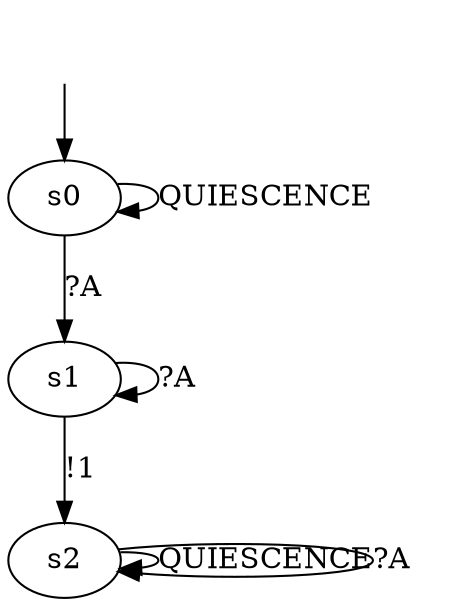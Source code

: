 digraph "../../DotModels/Iolts/01_iolts" {
s0 [label=s0];
s1 [label=s1];
s2 [label=s2];
s0 -> s0  [label=QUIESCENCE];
s0 -> s1  [label="?A"];
s1 -> s2  [label="!1"];
s1 -> s1  [label="?A"];
s2 -> s2  [label=QUIESCENCE];
s2 -> s2  [label="?A"];
__start0 [label="", shape=none];
__start0 -> s0  [label=""];
}
